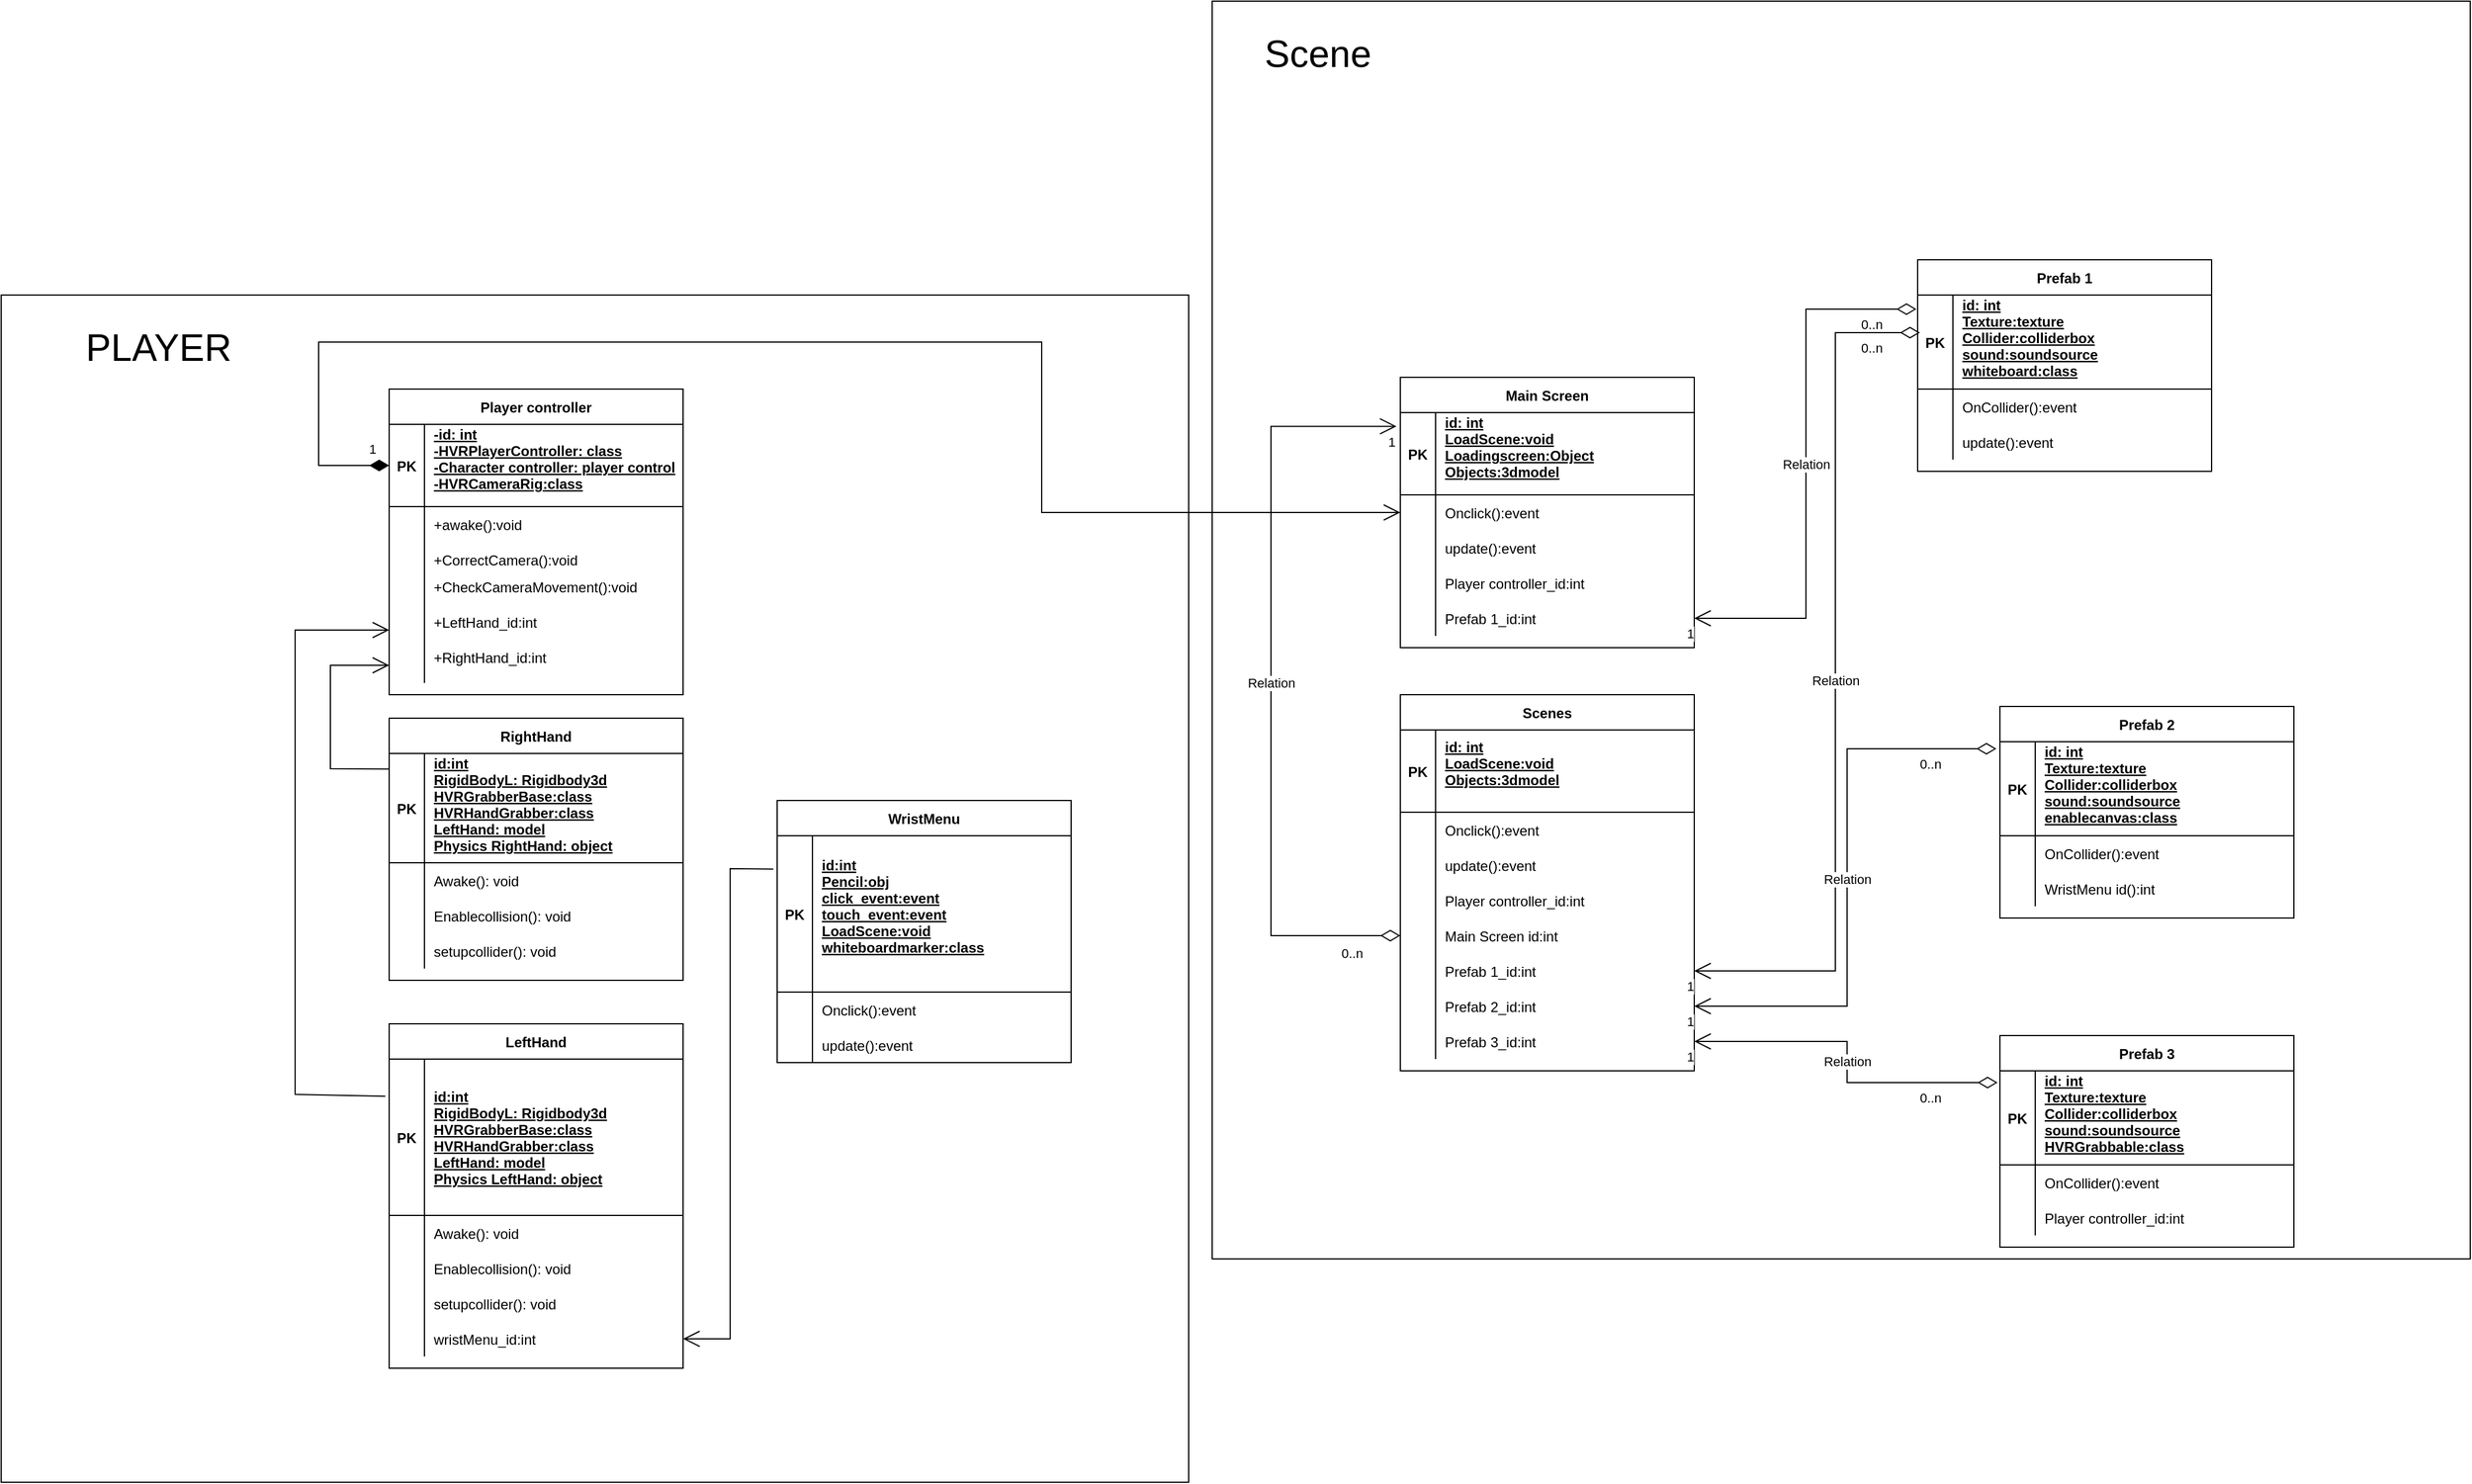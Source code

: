 <mxfile version="21.3.7" type="google">
  <diagram id="R2lEEEUBdFMjLlhIrx00" name="Page-1">
    <mxGraphModel grid="1" page="1" gridSize="10" guides="1" tooltips="1" connect="1" arrows="1" fold="1" pageScale="1" pageWidth="850" pageHeight="1100" math="0" shadow="0" extFonts="Permanent Marker^https://fonts.googleapis.com/css?family=Permanent+Marker">
      <root>
        <mxCell id="0" />
        <mxCell id="1" parent="0" />
        <mxCell id="n4cx7VP9dTrJRuBZ_Bju-263" value="" style="whiteSpace=wrap;html=1;aspect=fixed;" vertex="1" parent="1">
          <mxGeometry x="760" y="-310" width="1070" height="1070" as="geometry" />
        </mxCell>
        <mxCell id="n4cx7VP9dTrJRuBZ_Bju-131" value="" style="whiteSpace=wrap;html=1;aspect=fixed;" vertex="1" parent="1">
          <mxGeometry x="-270" y="-60" width="1010" height="1010" as="geometry" />
        </mxCell>
        <mxCell id="n4cx7VP9dTrJRuBZ_Bju-56" value="Player controller" style="shape=table;startSize=30;container=1;collapsible=1;childLayout=tableLayout;fixedRows=1;rowLines=0;fontStyle=1;align=center;resizeLast=1;" vertex="1" parent="1">
          <mxGeometry x="60" y="20" width="250" height="260" as="geometry" />
        </mxCell>
        <mxCell id="n4cx7VP9dTrJRuBZ_Bju-57" value="" style="shape=partialRectangle;collapsible=0;dropTarget=0;pointerEvents=0;fillColor=none;points=[[0,0.5],[1,0.5]];portConstraint=eastwest;top=0;left=0;right=0;bottom=1;" vertex="1" parent="n4cx7VP9dTrJRuBZ_Bju-56">
          <mxGeometry y="30" width="250" height="70" as="geometry" />
        </mxCell>
        <mxCell id="n4cx7VP9dTrJRuBZ_Bju-58" value="PK" style="shape=partialRectangle;overflow=hidden;connectable=0;fillColor=none;top=0;left=0;bottom=0;right=0;fontStyle=1;" vertex="1" parent="n4cx7VP9dTrJRuBZ_Bju-57">
          <mxGeometry width="30" height="70" as="geometry">
            <mxRectangle width="30" height="70" as="alternateBounds" />
          </mxGeometry>
        </mxCell>
        <mxCell id="n4cx7VP9dTrJRuBZ_Bju-59" value="-id: int&#xa;-HVRPlayerController: class&#xa;-Character controller: player control&#xa;-HVRCameraRig:class&#xa;" style="shape=partialRectangle;overflow=hidden;connectable=0;fillColor=none;top=0;left=0;bottom=0;right=0;align=left;spacingLeft=6;fontStyle=5;" vertex="1" parent="n4cx7VP9dTrJRuBZ_Bju-57">
          <mxGeometry x="30" width="220" height="70" as="geometry">
            <mxRectangle width="220" height="70" as="alternateBounds" />
          </mxGeometry>
        </mxCell>
        <mxCell id="n4cx7VP9dTrJRuBZ_Bju-60" value="" style="shape=partialRectangle;collapsible=0;dropTarget=0;pointerEvents=0;fillColor=none;points=[[0,0.5],[1,0.5]];portConstraint=eastwest;top=0;left=0;right=0;bottom=0;" vertex="1" parent="n4cx7VP9dTrJRuBZ_Bju-56">
          <mxGeometry y="100" width="250" height="30" as="geometry" />
        </mxCell>
        <mxCell id="n4cx7VP9dTrJRuBZ_Bju-61" value="" style="shape=partialRectangle;overflow=hidden;connectable=0;fillColor=none;top=0;left=0;bottom=0;right=0;" vertex="1" parent="n4cx7VP9dTrJRuBZ_Bju-60">
          <mxGeometry width="30" height="30" as="geometry">
            <mxRectangle width="30" height="30" as="alternateBounds" />
          </mxGeometry>
        </mxCell>
        <mxCell id="n4cx7VP9dTrJRuBZ_Bju-62" value="+awake():void" style="shape=partialRectangle;overflow=hidden;connectable=0;fillColor=none;top=0;left=0;bottom=0;right=0;align=left;spacingLeft=6;" vertex="1" parent="n4cx7VP9dTrJRuBZ_Bju-60">
          <mxGeometry x="30" width="220" height="30" as="geometry">
            <mxRectangle width="220" height="30" as="alternateBounds" />
          </mxGeometry>
        </mxCell>
        <mxCell id="n4cx7VP9dTrJRuBZ_Bju-83" value="" style="shape=partialRectangle;collapsible=0;dropTarget=0;pointerEvents=0;fillColor=none;points=[[0,0.5],[1,0.5]];portConstraint=eastwest;top=0;left=0;right=0;bottom=0;" vertex="1" parent="n4cx7VP9dTrJRuBZ_Bju-56">
          <mxGeometry y="130" width="250" height="30" as="geometry" />
        </mxCell>
        <mxCell id="n4cx7VP9dTrJRuBZ_Bju-84" value="" style="shape=partialRectangle;overflow=hidden;connectable=0;fillColor=none;top=0;left=0;bottom=0;right=0;" vertex="1" parent="n4cx7VP9dTrJRuBZ_Bju-83">
          <mxGeometry width="30" height="30" as="geometry">
            <mxRectangle width="30" height="30" as="alternateBounds" />
          </mxGeometry>
        </mxCell>
        <mxCell id="n4cx7VP9dTrJRuBZ_Bju-85" value="+CorrectCamera():void" style="shape=partialRectangle;overflow=hidden;connectable=0;fillColor=none;top=0;left=0;bottom=0;right=0;align=left;spacingLeft=6;" vertex="1" parent="n4cx7VP9dTrJRuBZ_Bju-83">
          <mxGeometry x="30" width="220" height="30" as="geometry">
            <mxRectangle width="220" height="30" as="alternateBounds" />
          </mxGeometry>
        </mxCell>
        <mxCell id="n4cx7VP9dTrJRuBZ_Bju-89" value="" style="shape=partialRectangle;collapsible=0;dropTarget=0;pointerEvents=0;fillColor=none;points=[[0,0.5],[1,0.5]];portConstraint=eastwest;top=0;left=0;right=0;bottom=0;" vertex="1" parent="n4cx7VP9dTrJRuBZ_Bju-56">
          <mxGeometry y="160" width="250" height="30" as="geometry" />
        </mxCell>
        <mxCell id="n4cx7VP9dTrJRuBZ_Bju-90" value="" style="shape=partialRectangle;overflow=hidden;connectable=0;fillColor=none;top=0;left=0;bottom=0;right=0;" vertex="1" parent="n4cx7VP9dTrJRuBZ_Bju-89">
          <mxGeometry width="30" height="30" as="geometry">
            <mxRectangle width="30" height="30" as="alternateBounds" />
          </mxGeometry>
        </mxCell>
        <mxCell id="n4cx7VP9dTrJRuBZ_Bju-91" value="+CheckCameraMovement():void&#xa;&#xa;" style="shape=partialRectangle;overflow=hidden;connectable=0;fillColor=none;top=0;left=0;bottom=0;right=0;align=left;spacingLeft=6;" vertex="1" parent="n4cx7VP9dTrJRuBZ_Bju-89">
          <mxGeometry x="30" width="220" height="30" as="geometry">
            <mxRectangle width="220" height="30" as="alternateBounds" />
          </mxGeometry>
        </mxCell>
        <mxCell id="n4cx7VP9dTrJRuBZ_Bju-122" value="" style="shape=partialRectangle;collapsible=0;dropTarget=0;pointerEvents=0;fillColor=none;points=[[0,0.5],[1,0.5]];portConstraint=eastwest;top=0;left=0;right=0;bottom=0;" vertex="1" parent="n4cx7VP9dTrJRuBZ_Bju-56">
          <mxGeometry y="190" width="250" height="30" as="geometry" />
        </mxCell>
        <mxCell id="n4cx7VP9dTrJRuBZ_Bju-123" value="" style="shape=partialRectangle;overflow=hidden;connectable=0;fillColor=none;top=0;left=0;bottom=0;right=0;" vertex="1" parent="n4cx7VP9dTrJRuBZ_Bju-122">
          <mxGeometry width="30" height="30" as="geometry">
            <mxRectangle width="30" height="30" as="alternateBounds" />
          </mxGeometry>
        </mxCell>
        <mxCell id="n4cx7VP9dTrJRuBZ_Bju-124" value="+LeftHand_id:int&#xa;&#xa;" style="shape=partialRectangle;overflow=hidden;connectable=0;fillColor=none;top=0;left=0;bottom=0;right=0;align=left;spacingLeft=6;" vertex="1" parent="n4cx7VP9dTrJRuBZ_Bju-122">
          <mxGeometry x="30" width="220" height="30" as="geometry">
            <mxRectangle width="220" height="30" as="alternateBounds" />
          </mxGeometry>
        </mxCell>
        <mxCell id="n4cx7VP9dTrJRuBZ_Bju-125" value="" style="shape=partialRectangle;collapsible=0;dropTarget=0;pointerEvents=0;fillColor=none;points=[[0,0.5],[1,0.5]];portConstraint=eastwest;top=0;left=0;right=0;bottom=0;" vertex="1" parent="n4cx7VP9dTrJRuBZ_Bju-56">
          <mxGeometry y="220" width="250" height="30" as="geometry" />
        </mxCell>
        <mxCell id="n4cx7VP9dTrJRuBZ_Bju-126" value="" style="shape=partialRectangle;overflow=hidden;connectable=0;fillColor=none;top=0;left=0;bottom=0;right=0;" vertex="1" parent="n4cx7VP9dTrJRuBZ_Bju-125">
          <mxGeometry width="30" height="30" as="geometry">
            <mxRectangle width="30" height="30" as="alternateBounds" />
          </mxGeometry>
        </mxCell>
        <mxCell id="n4cx7VP9dTrJRuBZ_Bju-127" value="+RightHand_id:int&#xa;" style="shape=partialRectangle;overflow=hidden;connectable=0;fillColor=none;top=0;left=0;bottom=0;right=0;align=left;spacingLeft=6;" vertex="1" parent="n4cx7VP9dTrJRuBZ_Bju-125">
          <mxGeometry x="30" width="220" height="30" as="geometry">
            <mxRectangle width="220" height="30" as="alternateBounds" />
          </mxGeometry>
        </mxCell>
        <mxCell id="n4cx7VP9dTrJRuBZ_Bju-69" value="LeftHand" style="shape=table;startSize=30;container=1;collapsible=1;childLayout=tableLayout;fixedRows=1;rowLines=0;fontStyle=1;align=center;resizeLast=1;" vertex="1" parent="1">
          <mxGeometry x="60" y="560" width="250" height="293" as="geometry" />
        </mxCell>
        <mxCell id="n4cx7VP9dTrJRuBZ_Bju-70" value="" style="shape=partialRectangle;collapsible=0;dropTarget=0;pointerEvents=0;fillColor=none;points=[[0,0.5],[1,0.5]];portConstraint=eastwest;top=0;left=0;right=0;bottom=1;" vertex="1" parent="n4cx7VP9dTrJRuBZ_Bju-69">
          <mxGeometry y="30" width="250" height="133" as="geometry" />
        </mxCell>
        <mxCell id="n4cx7VP9dTrJRuBZ_Bju-71" value="PK" style="shape=partialRectangle;overflow=hidden;connectable=0;fillColor=none;top=0;left=0;bottom=0;right=0;fontStyle=1;" vertex="1" parent="n4cx7VP9dTrJRuBZ_Bju-70">
          <mxGeometry width="30" height="133" as="geometry">
            <mxRectangle width="30" height="133" as="alternateBounds" />
          </mxGeometry>
        </mxCell>
        <mxCell id="n4cx7VP9dTrJRuBZ_Bju-72" value="&#xa;id:int&#xa;RigidBodyL: Rigidbody3d&#xa;HVRGrabberBase:class&#xa;HVRHandGrabber:class&#xa;LeftHand: model&#xa;Physics LeftHand: object&#xa;" style="shape=partialRectangle;overflow=hidden;connectable=0;fillColor=none;top=0;left=0;bottom=0;right=0;align=left;spacingLeft=6;fontStyle=5;" vertex="1" parent="n4cx7VP9dTrJRuBZ_Bju-70">
          <mxGeometry x="30" width="220" height="133" as="geometry">
            <mxRectangle width="220" height="133" as="alternateBounds" />
          </mxGeometry>
        </mxCell>
        <mxCell id="n4cx7VP9dTrJRuBZ_Bju-73" value="" style="shape=partialRectangle;collapsible=0;dropTarget=0;pointerEvents=0;fillColor=none;points=[[0,0.5],[1,0.5]];portConstraint=eastwest;top=0;left=0;right=0;bottom=0;" vertex="1" parent="n4cx7VP9dTrJRuBZ_Bju-69">
          <mxGeometry y="163" width="250" height="30" as="geometry" />
        </mxCell>
        <mxCell id="n4cx7VP9dTrJRuBZ_Bju-74" value="" style="shape=partialRectangle;overflow=hidden;connectable=0;fillColor=none;top=0;left=0;bottom=0;right=0;" vertex="1" parent="n4cx7VP9dTrJRuBZ_Bju-73">
          <mxGeometry width="30" height="30" as="geometry">
            <mxRectangle width="30" height="30" as="alternateBounds" />
          </mxGeometry>
        </mxCell>
        <mxCell id="n4cx7VP9dTrJRuBZ_Bju-75" value="Awake(): void" style="shape=partialRectangle;overflow=hidden;connectable=0;fillColor=none;top=0;left=0;bottom=0;right=0;align=left;spacingLeft=6;" vertex="1" parent="n4cx7VP9dTrJRuBZ_Bju-73">
          <mxGeometry x="30" width="220" height="30" as="geometry">
            <mxRectangle width="220" height="30" as="alternateBounds" />
          </mxGeometry>
        </mxCell>
        <mxCell id="n4cx7VP9dTrJRuBZ_Bju-92" value="" style="shape=partialRectangle;collapsible=0;dropTarget=0;pointerEvents=0;fillColor=none;points=[[0,0.5],[1,0.5]];portConstraint=eastwest;top=0;left=0;right=0;bottom=0;" vertex="1" parent="n4cx7VP9dTrJRuBZ_Bju-69">
          <mxGeometry y="193" width="250" height="30" as="geometry" />
        </mxCell>
        <mxCell id="n4cx7VP9dTrJRuBZ_Bju-93" value="" style="shape=partialRectangle;overflow=hidden;connectable=0;fillColor=none;top=0;left=0;bottom=0;right=0;" vertex="1" parent="n4cx7VP9dTrJRuBZ_Bju-92">
          <mxGeometry width="30" height="30" as="geometry">
            <mxRectangle width="30" height="30" as="alternateBounds" />
          </mxGeometry>
        </mxCell>
        <mxCell id="n4cx7VP9dTrJRuBZ_Bju-94" value="Enablecollision(): void" style="shape=partialRectangle;overflow=hidden;connectable=0;fillColor=none;top=0;left=0;bottom=0;right=0;align=left;spacingLeft=6;" vertex="1" parent="n4cx7VP9dTrJRuBZ_Bju-92">
          <mxGeometry x="30" width="220" height="30" as="geometry">
            <mxRectangle width="220" height="30" as="alternateBounds" />
          </mxGeometry>
        </mxCell>
        <mxCell id="n4cx7VP9dTrJRuBZ_Bju-95" value="" style="shape=partialRectangle;collapsible=0;dropTarget=0;pointerEvents=0;fillColor=none;points=[[0,0.5],[1,0.5]];portConstraint=eastwest;top=0;left=0;right=0;bottom=0;" vertex="1" parent="n4cx7VP9dTrJRuBZ_Bju-69">
          <mxGeometry y="223" width="250" height="30" as="geometry" />
        </mxCell>
        <mxCell id="n4cx7VP9dTrJRuBZ_Bju-96" value="" style="shape=partialRectangle;overflow=hidden;connectable=0;fillColor=none;top=0;left=0;bottom=0;right=0;" vertex="1" parent="n4cx7VP9dTrJRuBZ_Bju-95">
          <mxGeometry width="30" height="30" as="geometry">
            <mxRectangle width="30" height="30" as="alternateBounds" />
          </mxGeometry>
        </mxCell>
        <mxCell id="n4cx7VP9dTrJRuBZ_Bju-97" value="setupcollider(): void" style="shape=partialRectangle;overflow=hidden;connectable=0;fillColor=none;top=0;left=0;bottom=0;right=0;align=left;spacingLeft=6;" vertex="1" parent="n4cx7VP9dTrJRuBZ_Bju-95">
          <mxGeometry x="30" width="220" height="30" as="geometry">
            <mxRectangle width="220" height="30" as="alternateBounds" />
          </mxGeometry>
        </mxCell>
        <mxCell id="n4cx7VP9dTrJRuBZ_Bju-117" value="" style="shape=partialRectangle;collapsible=0;dropTarget=0;pointerEvents=0;fillColor=none;points=[[0,0.5],[1,0.5]];portConstraint=eastwest;top=0;left=0;right=0;bottom=0;" vertex="1" parent="n4cx7VP9dTrJRuBZ_Bju-69">
          <mxGeometry y="253" width="250" height="30" as="geometry" />
        </mxCell>
        <mxCell id="n4cx7VP9dTrJRuBZ_Bju-118" value="" style="shape=partialRectangle;overflow=hidden;connectable=0;fillColor=none;top=0;left=0;bottom=0;right=0;" vertex="1" parent="n4cx7VP9dTrJRuBZ_Bju-117">
          <mxGeometry width="30" height="30" as="geometry">
            <mxRectangle width="30" height="30" as="alternateBounds" />
          </mxGeometry>
        </mxCell>
        <mxCell id="n4cx7VP9dTrJRuBZ_Bju-119" value="wristMenu_id:int" style="shape=partialRectangle;overflow=hidden;connectable=0;fillColor=none;top=0;left=0;bottom=0;right=0;align=left;spacingLeft=6;" vertex="1" parent="n4cx7VP9dTrJRuBZ_Bju-117">
          <mxGeometry x="30" width="220" height="30" as="geometry">
            <mxRectangle width="220" height="30" as="alternateBounds" />
          </mxGeometry>
        </mxCell>
        <mxCell id="n4cx7VP9dTrJRuBZ_Bju-76" value="RightHand" style="shape=table;startSize=30;container=1;collapsible=1;childLayout=tableLayout;fixedRows=1;rowLines=0;fontStyle=1;align=center;resizeLast=1;" vertex="1" parent="1">
          <mxGeometry x="60" y="300" width="250" height="223" as="geometry" />
        </mxCell>
        <mxCell id="n4cx7VP9dTrJRuBZ_Bju-77" value="" style="shape=partialRectangle;collapsible=0;dropTarget=0;pointerEvents=0;fillColor=none;points=[[0,0.5],[1,0.5]];portConstraint=eastwest;top=0;left=0;right=0;bottom=1;" vertex="1" parent="n4cx7VP9dTrJRuBZ_Bju-76">
          <mxGeometry y="30" width="250" height="93" as="geometry" />
        </mxCell>
        <mxCell id="n4cx7VP9dTrJRuBZ_Bju-78" value="PK" style="shape=partialRectangle;overflow=hidden;connectable=0;fillColor=none;top=0;left=0;bottom=0;right=0;fontStyle=1;" vertex="1" parent="n4cx7VP9dTrJRuBZ_Bju-77">
          <mxGeometry width="30" height="93" as="geometry">
            <mxRectangle width="30" height="93" as="alternateBounds" />
          </mxGeometry>
        </mxCell>
        <mxCell id="n4cx7VP9dTrJRuBZ_Bju-79" value="id:int&#xa;RigidBodyL: Rigidbody3d&#xa;HVRGrabberBase:class&#xa;HVRHandGrabber:class&#xa;LeftHand: model&#xa;Physics RightHand: object&#xa;" style="shape=partialRectangle;overflow=hidden;connectable=0;fillColor=none;top=0;left=0;bottom=0;right=0;align=left;spacingLeft=6;fontStyle=5;" vertex="1" parent="n4cx7VP9dTrJRuBZ_Bju-77">
          <mxGeometry x="30" width="220" height="93" as="geometry">
            <mxRectangle width="220" height="93" as="alternateBounds" />
          </mxGeometry>
        </mxCell>
        <mxCell id="n4cx7VP9dTrJRuBZ_Bju-80" value="" style="shape=partialRectangle;collapsible=0;dropTarget=0;pointerEvents=0;fillColor=none;points=[[0,0.5],[1,0.5]];portConstraint=eastwest;top=0;left=0;right=0;bottom=0;" vertex="1" parent="n4cx7VP9dTrJRuBZ_Bju-76">
          <mxGeometry y="123" width="250" height="30" as="geometry" />
        </mxCell>
        <mxCell id="n4cx7VP9dTrJRuBZ_Bju-81" value="" style="shape=partialRectangle;overflow=hidden;connectable=0;fillColor=none;top=0;left=0;bottom=0;right=0;" vertex="1" parent="n4cx7VP9dTrJRuBZ_Bju-80">
          <mxGeometry width="30" height="30" as="geometry">
            <mxRectangle width="30" height="30" as="alternateBounds" />
          </mxGeometry>
        </mxCell>
        <mxCell id="n4cx7VP9dTrJRuBZ_Bju-82" value="Awake(): void" style="shape=partialRectangle;overflow=hidden;connectable=0;fillColor=none;top=0;left=0;bottom=0;right=0;align=left;spacingLeft=6;" vertex="1" parent="n4cx7VP9dTrJRuBZ_Bju-80">
          <mxGeometry x="30" width="220" height="30" as="geometry">
            <mxRectangle width="220" height="30" as="alternateBounds" />
          </mxGeometry>
        </mxCell>
        <mxCell id="n4cx7VP9dTrJRuBZ_Bju-98" value="" style="shape=partialRectangle;collapsible=0;dropTarget=0;pointerEvents=0;fillColor=none;points=[[0,0.5],[1,0.5]];portConstraint=eastwest;top=0;left=0;right=0;bottom=0;" vertex="1" parent="n4cx7VP9dTrJRuBZ_Bju-76">
          <mxGeometry y="153" width="250" height="30" as="geometry" />
        </mxCell>
        <mxCell id="n4cx7VP9dTrJRuBZ_Bju-99" value="" style="shape=partialRectangle;overflow=hidden;connectable=0;fillColor=none;top=0;left=0;bottom=0;right=0;" vertex="1" parent="n4cx7VP9dTrJRuBZ_Bju-98">
          <mxGeometry width="30" height="30" as="geometry">
            <mxRectangle width="30" height="30" as="alternateBounds" />
          </mxGeometry>
        </mxCell>
        <mxCell id="n4cx7VP9dTrJRuBZ_Bju-100" value="Enablecollision(): void" style="shape=partialRectangle;overflow=hidden;connectable=0;fillColor=none;top=0;left=0;bottom=0;right=0;align=left;spacingLeft=6;" vertex="1" parent="n4cx7VP9dTrJRuBZ_Bju-98">
          <mxGeometry x="30" width="220" height="30" as="geometry">
            <mxRectangle width="220" height="30" as="alternateBounds" />
          </mxGeometry>
        </mxCell>
        <mxCell id="n4cx7VP9dTrJRuBZ_Bju-101" value="" style="shape=partialRectangle;collapsible=0;dropTarget=0;pointerEvents=0;fillColor=none;points=[[0,0.5],[1,0.5]];portConstraint=eastwest;top=0;left=0;right=0;bottom=0;" vertex="1" parent="n4cx7VP9dTrJRuBZ_Bju-76">
          <mxGeometry y="183" width="250" height="30" as="geometry" />
        </mxCell>
        <mxCell id="n4cx7VP9dTrJRuBZ_Bju-102" value="" style="shape=partialRectangle;overflow=hidden;connectable=0;fillColor=none;top=0;left=0;bottom=0;right=0;" vertex="1" parent="n4cx7VP9dTrJRuBZ_Bju-101">
          <mxGeometry width="30" height="30" as="geometry">
            <mxRectangle width="30" height="30" as="alternateBounds" />
          </mxGeometry>
        </mxCell>
        <mxCell id="n4cx7VP9dTrJRuBZ_Bju-103" value="setupcollider(): void" style="shape=partialRectangle;overflow=hidden;connectable=0;fillColor=none;top=0;left=0;bottom=0;right=0;align=left;spacingLeft=6;" vertex="1" parent="n4cx7VP9dTrJRuBZ_Bju-101">
          <mxGeometry x="30" width="220" height="30" as="geometry">
            <mxRectangle width="220" height="30" as="alternateBounds" />
          </mxGeometry>
        </mxCell>
        <mxCell id="n4cx7VP9dTrJRuBZ_Bju-104" value="WristMenu" style="shape=table;startSize=30;container=1;collapsible=1;childLayout=tableLayout;fixedRows=1;rowLines=0;fontStyle=1;align=center;resizeLast=1;" vertex="1" parent="1">
          <mxGeometry x="390" y="370" width="250" height="223" as="geometry" />
        </mxCell>
        <mxCell id="n4cx7VP9dTrJRuBZ_Bju-105" value="" style="shape=partialRectangle;collapsible=0;dropTarget=0;pointerEvents=0;fillColor=none;points=[[0,0.5],[1,0.5]];portConstraint=eastwest;top=0;left=0;right=0;bottom=1;" vertex="1" parent="n4cx7VP9dTrJRuBZ_Bju-104">
          <mxGeometry y="30" width="250" height="133" as="geometry" />
        </mxCell>
        <mxCell id="n4cx7VP9dTrJRuBZ_Bju-106" value="PK" style="shape=partialRectangle;overflow=hidden;connectable=0;fillColor=none;top=0;left=0;bottom=0;right=0;fontStyle=1;" vertex="1" parent="n4cx7VP9dTrJRuBZ_Bju-105">
          <mxGeometry width="30" height="133" as="geometry">
            <mxRectangle width="30" height="133" as="alternateBounds" />
          </mxGeometry>
        </mxCell>
        <mxCell id="n4cx7VP9dTrJRuBZ_Bju-107" value="&#xa;id:int&#xa;Pencil:obj&#xa;click_event:event&#xa;touch_event:event&#xa;LoadScene:void&#xa;whiteboardmarker:class&#xa;&#xa;" style="shape=partialRectangle;overflow=hidden;connectable=0;fillColor=none;top=0;left=0;bottom=0;right=0;align=left;spacingLeft=6;fontStyle=5;" vertex="1" parent="n4cx7VP9dTrJRuBZ_Bju-105">
          <mxGeometry x="30" width="220" height="133" as="geometry">
            <mxRectangle width="220" height="133" as="alternateBounds" />
          </mxGeometry>
        </mxCell>
        <mxCell id="n4cx7VP9dTrJRuBZ_Bju-108" value="" style="shape=partialRectangle;collapsible=0;dropTarget=0;pointerEvents=0;fillColor=none;points=[[0,0.5],[1,0.5]];portConstraint=eastwest;top=0;left=0;right=0;bottom=0;" vertex="1" parent="n4cx7VP9dTrJRuBZ_Bju-104">
          <mxGeometry y="163" width="250" height="30" as="geometry" />
        </mxCell>
        <mxCell id="n4cx7VP9dTrJRuBZ_Bju-109" value="" style="shape=partialRectangle;overflow=hidden;connectable=0;fillColor=none;top=0;left=0;bottom=0;right=0;" vertex="1" parent="n4cx7VP9dTrJRuBZ_Bju-108">
          <mxGeometry width="30" height="30" as="geometry">
            <mxRectangle width="30" height="30" as="alternateBounds" />
          </mxGeometry>
        </mxCell>
        <mxCell id="n4cx7VP9dTrJRuBZ_Bju-110" value="Onclick():event" style="shape=partialRectangle;overflow=hidden;connectable=0;fillColor=none;top=0;left=0;bottom=0;right=0;align=left;spacingLeft=6;" vertex="1" parent="n4cx7VP9dTrJRuBZ_Bju-108">
          <mxGeometry x="30" width="220" height="30" as="geometry">
            <mxRectangle width="220" height="30" as="alternateBounds" />
          </mxGeometry>
        </mxCell>
        <mxCell id="n4cx7VP9dTrJRuBZ_Bju-111" value="" style="shape=partialRectangle;collapsible=0;dropTarget=0;pointerEvents=0;fillColor=none;points=[[0,0.5],[1,0.5]];portConstraint=eastwest;top=0;left=0;right=0;bottom=0;" vertex="1" parent="n4cx7VP9dTrJRuBZ_Bju-104">
          <mxGeometry y="193" width="250" height="30" as="geometry" />
        </mxCell>
        <mxCell id="n4cx7VP9dTrJRuBZ_Bju-112" value="" style="shape=partialRectangle;overflow=hidden;connectable=0;fillColor=none;top=0;left=0;bottom=0;right=0;" vertex="1" parent="n4cx7VP9dTrJRuBZ_Bju-111">
          <mxGeometry width="30" height="30" as="geometry">
            <mxRectangle width="30" height="30" as="alternateBounds" />
          </mxGeometry>
        </mxCell>
        <mxCell id="n4cx7VP9dTrJRuBZ_Bju-113" value="update():event" style="shape=partialRectangle;overflow=hidden;connectable=0;fillColor=none;top=0;left=0;bottom=0;right=0;align=left;spacingLeft=6;" vertex="1" parent="n4cx7VP9dTrJRuBZ_Bju-111">
          <mxGeometry x="30" width="220" height="30" as="geometry">
            <mxRectangle width="220" height="30" as="alternateBounds" />
          </mxGeometry>
        </mxCell>
        <mxCell id="n4cx7VP9dTrJRuBZ_Bju-132" value="&lt;font style=&quot;font-size: 32px;&quot;&gt;PLAYER&lt;/font&gt;" style="text;html=1;strokeColor=none;fillColor=none;align=center;verticalAlign=middle;whiteSpace=wrap;rounded=0;" vertex="1" parent="1">
          <mxGeometry x="-166" y="-30" width="60" height="30" as="geometry" />
        </mxCell>
        <mxCell id="n4cx7VP9dTrJRuBZ_Bju-133" value="Main Screen" style="shape=table;startSize=30;container=1;collapsible=1;childLayout=tableLayout;fixedRows=1;rowLines=0;fontStyle=1;align=center;resizeLast=1;" vertex="1" parent="1">
          <mxGeometry x="920" y="10" width="250" height="230" as="geometry" />
        </mxCell>
        <mxCell id="n4cx7VP9dTrJRuBZ_Bju-134" value="" style="shape=partialRectangle;collapsible=0;dropTarget=0;pointerEvents=0;fillColor=none;points=[[0,0.5],[1,0.5]];portConstraint=eastwest;top=0;left=0;right=0;bottom=1;" vertex="1" parent="n4cx7VP9dTrJRuBZ_Bju-133">
          <mxGeometry y="30" width="250" height="70" as="geometry" />
        </mxCell>
        <mxCell id="n4cx7VP9dTrJRuBZ_Bju-135" value="PK" style="shape=partialRectangle;overflow=hidden;connectable=0;fillColor=none;top=0;left=0;bottom=0;right=0;fontStyle=1;" vertex="1" parent="n4cx7VP9dTrJRuBZ_Bju-134">
          <mxGeometry width="30" height="70" as="geometry">
            <mxRectangle width="30" height="70" as="alternateBounds" />
          </mxGeometry>
        </mxCell>
        <mxCell id="n4cx7VP9dTrJRuBZ_Bju-136" value="id: int&#xa;LoadScene:void&#xa;Loadingscreen:Object&#xa;Objects:3dmodel&#xa;" style="shape=partialRectangle;overflow=hidden;connectable=0;fillColor=none;top=0;left=0;bottom=0;right=0;align=left;spacingLeft=6;fontStyle=5;" vertex="1" parent="n4cx7VP9dTrJRuBZ_Bju-134">
          <mxGeometry x="30" width="220" height="70" as="geometry">
            <mxRectangle width="220" height="70" as="alternateBounds" />
          </mxGeometry>
        </mxCell>
        <mxCell id="n4cx7VP9dTrJRuBZ_Bju-137" value="" style="shape=partialRectangle;collapsible=0;dropTarget=0;pointerEvents=0;fillColor=none;points=[[0,0.5],[1,0.5]];portConstraint=eastwest;top=0;left=0;right=0;bottom=0;" vertex="1" parent="n4cx7VP9dTrJRuBZ_Bju-133">
          <mxGeometry y="100" width="250" height="30" as="geometry" />
        </mxCell>
        <mxCell id="n4cx7VP9dTrJRuBZ_Bju-138" value="" style="shape=partialRectangle;overflow=hidden;connectable=0;fillColor=none;top=0;left=0;bottom=0;right=0;" vertex="1" parent="n4cx7VP9dTrJRuBZ_Bju-137">
          <mxGeometry width="30" height="30" as="geometry">
            <mxRectangle width="30" height="30" as="alternateBounds" />
          </mxGeometry>
        </mxCell>
        <mxCell id="n4cx7VP9dTrJRuBZ_Bju-139" value="Onclick():event" style="shape=partialRectangle;overflow=hidden;connectable=0;fillColor=none;top=0;left=0;bottom=0;right=0;align=left;spacingLeft=6;" vertex="1" parent="n4cx7VP9dTrJRuBZ_Bju-137">
          <mxGeometry x="30" width="220" height="30" as="geometry">
            <mxRectangle width="220" height="30" as="alternateBounds" />
          </mxGeometry>
        </mxCell>
        <mxCell id="n4cx7VP9dTrJRuBZ_Bju-140" value="" style="shape=partialRectangle;collapsible=0;dropTarget=0;pointerEvents=0;fillColor=none;points=[[0,0.5],[1,0.5]];portConstraint=eastwest;top=0;left=0;right=0;bottom=0;" vertex="1" parent="n4cx7VP9dTrJRuBZ_Bju-133">
          <mxGeometry y="130" width="250" height="30" as="geometry" />
        </mxCell>
        <mxCell id="n4cx7VP9dTrJRuBZ_Bju-141" value="" style="shape=partialRectangle;overflow=hidden;connectable=0;fillColor=none;top=0;left=0;bottom=0;right=0;" vertex="1" parent="n4cx7VP9dTrJRuBZ_Bju-140">
          <mxGeometry width="30" height="30" as="geometry">
            <mxRectangle width="30" height="30" as="alternateBounds" />
          </mxGeometry>
        </mxCell>
        <mxCell id="n4cx7VP9dTrJRuBZ_Bju-142" value="update():event" style="shape=partialRectangle;overflow=hidden;connectable=0;fillColor=none;top=0;left=0;bottom=0;right=0;align=left;spacingLeft=6;" vertex="1" parent="n4cx7VP9dTrJRuBZ_Bju-140">
          <mxGeometry x="30" width="220" height="30" as="geometry">
            <mxRectangle width="220" height="30" as="alternateBounds" />
          </mxGeometry>
        </mxCell>
        <mxCell id="n4cx7VP9dTrJRuBZ_Bju-161" value="" style="shape=partialRectangle;collapsible=0;dropTarget=0;pointerEvents=0;fillColor=none;points=[[0,0.5],[1,0.5]];portConstraint=eastwest;top=0;left=0;right=0;bottom=0;" vertex="1" parent="n4cx7VP9dTrJRuBZ_Bju-133">
          <mxGeometry y="160" width="250" height="30" as="geometry" />
        </mxCell>
        <mxCell id="n4cx7VP9dTrJRuBZ_Bju-162" value="" style="shape=partialRectangle;overflow=hidden;connectable=0;fillColor=none;top=0;left=0;bottom=0;right=0;" vertex="1" parent="n4cx7VP9dTrJRuBZ_Bju-161">
          <mxGeometry width="30" height="30" as="geometry">
            <mxRectangle width="30" height="30" as="alternateBounds" />
          </mxGeometry>
        </mxCell>
        <mxCell id="n4cx7VP9dTrJRuBZ_Bju-163" value="Player controller_id:int" style="shape=partialRectangle;overflow=hidden;connectable=0;fillColor=none;top=0;left=0;bottom=0;right=0;align=left;spacingLeft=6;" vertex="1" parent="n4cx7VP9dTrJRuBZ_Bju-161">
          <mxGeometry x="30" width="220" height="30" as="geometry">
            <mxRectangle width="220" height="30" as="alternateBounds" />
          </mxGeometry>
        </mxCell>
        <mxCell id="n4cx7VP9dTrJRuBZ_Bju-165" value="" style="shape=partialRectangle;collapsible=0;dropTarget=0;pointerEvents=0;fillColor=none;points=[[0,0.5],[1,0.5]];portConstraint=eastwest;top=0;left=0;right=0;bottom=0;" vertex="1" parent="n4cx7VP9dTrJRuBZ_Bju-133">
          <mxGeometry y="190" width="250" height="30" as="geometry" />
        </mxCell>
        <mxCell id="n4cx7VP9dTrJRuBZ_Bju-166" value="" style="shape=partialRectangle;overflow=hidden;connectable=0;fillColor=none;top=0;left=0;bottom=0;right=0;" vertex="1" parent="n4cx7VP9dTrJRuBZ_Bju-165">
          <mxGeometry width="30" height="30" as="geometry">
            <mxRectangle width="30" height="30" as="alternateBounds" />
          </mxGeometry>
        </mxCell>
        <mxCell id="n4cx7VP9dTrJRuBZ_Bju-167" value="Prefab 1_id:int" style="shape=partialRectangle;overflow=hidden;connectable=0;fillColor=none;top=0;left=0;bottom=0;right=0;align=left;spacingLeft=6;" vertex="1" parent="n4cx7VP9dTrJRuBZ_Bju-165">
          <mxGeometry x="30" width="220" height="30" as="geometry">
            <mxRectangle width="220" height="30" as="alternateBounds" />
          </mxGeometry>
        </mxCell>
        <mxCell id="n4cx7VP9dTrJRuBZ_Bju-168" value="Prefab 1" style="shape=table;startSize=30;container=1;collapsible=1;childLayout=tableLayout;fixedRows=1;rowLines=0;fontStyle=1;align=center;resizeLast=1;" vertex="1" parent="1">
          <mxGeometry x="1360" y="-90" width="250" height="180" as="geometry" />
        </mxCell>
        <mxCell id="n4cx7VP9dTrJRuBZ_Bju-169" value="" style="shape=partialRectangle;collapsible=0;dropTarget=0;pointerEvents=0;fillColor=none;points=[[0,0.5],[1,0.5]];portConstraint=eastwest;top=0;left=0;right=0;bottom=1;" vertex="1" parent="n4cx7VP9dTrJRuBZ_Bju-168">
          <mxGeometry y="30" width="250" height="80" as="geometry" />
        </mxCell>
        <mxCell id="n4cx7VP9dTrJRuBZ_Bju-170" value="PK" style="shape=partialRectangle;overflow=hidden;connectable=0;fillColor=none;top=0;left=0;bottom=0;right=0;fontStyle=1;" vertex="1" parent="n4cx7VP9dTrJRuBZ_Bju-169">
          <mxGeometry width="30" height="80" as="geometry">
            <mxRectangle width="30" height="80" as="alternateBounds" />
          </mxGeometry>
        </mxCell>
        <mxCell id="n4cx7VP9dTrJRuBZ_Bju-171" value="id: int&#xa;Texture:texture&#xa;Collider:colliderbox&#xa;sound:soundsource&#xa;whiteboard:class&#xa;" style="shape=partialRectangle;overflow=hidden;connectable=0;fillColor=none;top=0;left=0;bottom=0;right=0;align=left;spacingLeft=6;fontStyle=5;" vertex="1" parent="n4cx7VP9dTrJRuBZ_Bju-169">
          <mxGeometry x="30" width="220" height="80" as="geometry">
            <mxRectangle width="220" height="80" as="alternateBounds" />
          </mxGeometry>
        </mxCell>
        <mxCell id="n4cx7VP9dTrJRuBZ_Bju-172" value="" style="shape=partialRectangle;collapsible=0;dropTarget=0;pointerEvents=0;fillColor=none;points=[[0,0.5],[1,0.5]];portConstraint=eastwest;top=0;left=0;right=0;bottom=0;" vertex="1" parent="n4cx7VP9dTrJRuBZ_Bju-168">
          <mxGeometry y="110" width="250" height="30" as="geometry" />
        </mxCell>
        <mxCell id="n4cx7VP9dTrJRuBZ_Bju-173" value="" style="shape=partialRectangle;overflow=hidden;connectable=0;fillColor=none;top=0;left=0;bottom=0;right=0;" vertex="1" parent="n4cx7VP9dTrJRuBZ_Bju-172">
          <mxGeometry width="30" height="30" as="geometry">
            <mxRectangle width="30" height="30" as="alternateBounds" />
          </mxGeometry>
        </mxCell>
        <mxCell id="n4cx7VP9dTrJRuBZ_Bju-174" value="OnCollider():event" style="shape=partialRectangle;overflow=hidden;connectable=0;fillColor=none;top=0;left=0;bottom=0;right=0;align=left;spacingLeft=6;" vertex="1" parent="n4cx7VP9dTrJRuBZ_Bju-172">
          <mxGeometry x="30" width="220" height="30" as="geometry">
            <mxRectangle width="220" height="30" as="alternateBounds" />
          </mxGeometry>
        </mxCell>
        <mxCell id="n4cx7VP9dTrJRuBZ_Bju-175" value="" style="shape=partialRectangle;collapsible=0;dropTarget=0;pointerEvents=0;fillColor=none;points=[[0,0.5],[1,0.5]];portConstraint=eastwest;top=0;left=0;right=0;bottom=0;" vertex="1" parent="n4cx7VP9dTrJRuBZ_Bju-168">
          <mxGeometry y="140" width="250" height="30" as="geometry" />
        </mxCell>
        <mxCell id="n4cx7VP9dTrJRuBZ_Bju-176" value="" style="shape=partialRectangle;overflow=hidden;connectable=0;fillColor=none;top=0;left=0;bottom=0;right=0;" vertex="1" parent="n4cx7VP9dTrJRuBZ_Bju-175">
          <mxGeometry width="30" height="30" as="geometry">
            <mxRectangle width="30" height="30" as="alternateBounds" />
          </mxGeometry>
        </mxCell>
        <mxCell id="n4cx7VP9dTrJRuBZ_Bju-177" value="update():event" style="shape=partialRectangle;overflow=hidden;connectable=0;fillColor=none;top=0;left=0;bottom=0;right=0;align=left;spacingLeft=6;" vertex="1" parent="n4cx7VP9dTrJRuBZ_Bju-175">
          <mxGeometry x="30" width="220" height="30" as="geometry">
            <mxRectangle width="220" height="30" as="alternateBounds" />
          </mxGeometry>
        </mxCell>
        <mxCell id="n4cx7VP9dTrJRuBZ_Bju-185" value="Prefab 2" style="shape=table;startSize=30;container=1;collapsible=1;childLayout=tableLayout;fixedRows=1;rowLines=0;fontStyle=1;align=center;resizeLast=1;" vertex="1" parent="1">
          <mxGeometry x="1430" y="290" width="250" height="180" as="geometry" />
        </mxCell>
        <mxCell id="n4cx7VP9dTrJRuBZ_Bju-186" value="" style="shape=partialRectangle;collapsible=0;dropTarget=0;pointerEvents=0;fillColor=none;points=[[0,0.5],[1,0.5]];portConstraint=eastwest;top=0;left=0;right=0;bottom=1;" vertex="1" parent="n4cx7VP9dTrJRuBZ_Bju-185">
          <mxGeometry y="30" width="250" height="80" as="geometry" />
        </mxCell>
        <mxCell id="n4cx7VP9dTrJRuBZ_Bju-187" value="PK" style="shape=partialRectangle;overflow=hidden;connectable=0;fillColor=none;top=0;left=0;bottom=0;right=0;fontStyle=1;" vertex="1" parent="n4cx7VP9dTrJRuBZ_Bju-186">
          <mxGeometry width="30" height="80" as="geometry">
            <mxRectangle width="30" height="80" as="alternateBounds" />
          </mxGeometry>
        </mxCell>
        <mxCell id="n4cx7VP9dTrJRuBZ_Bju-188" value="id: int&#xa;Texture:texture&#xa;Collider:colliderbox&#xa;sound:soundsource&#xa;enablecanvas:class&#xa;" style="shape=partialRectangle;overflow=hidden;connectable=0;fillColor=none;top=0;left=0;bottom=0;right=0;align=left;spacingLeft=6;fontStyle=5;" vertex="1" parent="n4cx7VP9dTrJRuBZ_Bju-186">
          <mxGeometry x="30" width="220" height="80" as="geometry">
            <mxRectangle width="220" height="80" as="alternateBounds" />
          </mxGeometry>
        </mxCell>
        <mxCell id="n4cx7VP9dTrJRuBZ_Bju-189" value="" style="shape=partialRectangle;collapsible=0;dropTarget=0;pointerEvents=0;fillColor=none;points=[[0,0.5],[1,0.5]];portConstraint=eastwest;top=0;left=0;right=0;bottom=0;" vertex="1" parent="n4cx7VP9dTrJRuBZ_Bju-185">
          <mxGeometry y="110" width="250" height="30" as="geometry" />
        </mxCell>
        <mxCell id="n4cx7VP9dTrJRuBZ_Bju-190" value="" style="shape=partialRectangle;overflow=hidden;connectable=0;fillColor=none;top=0;left=0;bottom=0;right=0;" vertex="1" parent="n4cx7VP9dTrJRuBZ_Bju-189">
          <mxGeometry width="30" height="30" as="geometry">
            <mxRectangle width="30" height="30" as="alternateBounds" />
          </mxGeometry>
        </mxCell>
        <mxCell id="n4cx7VP9dTrJRuBZ_Bju-191" value="OnCollider():event" style="shape=partialRectangle;overflow=hidden;connectable=0;fillColor=none;top=0;left=0;bottom=0;right=0;align=left;spacingLeft=6;" vertex="1" parent="n4cx7VP9dTrJRuBZ_Bju-189">
          <mxGeometry x="30" width="220" height="30" as="geometry">
            <mxRectangle width="220" height="30" as="alternateBounds" />
          </mxGeometry>
        </mxCell>
        <mxCell id="n4cx7VP9dTrJRuBZ_Bju-192" value="" style="shape=partialRectangle;collapsible=0;dropTarget=0;pointerEvents=0;fillColor=none;points=[[0,0.5],[1,0.5]];portConstraint=eastwest;top=0;left=0;right=0;bottom=0;" vertex="1" parent="n4cx7VP9dTrJRuBZ_Bju-185">
          <mxGeometry y="140" width="250" height="30" as="geometry" />
        </mxCell>
        <mxCell id="n4cx7VP9dTrJRuBZ_Bju-193" value="" style="shape=partialRectangle;overflow=hidden;connectable=0;fillColor=none;top=0;left=0;bottom=0;right=0;" vertex="1" parent="n4cx7VP9dTrJRuBZ_Bju-192">
          <mxGeometry width="30" height="30" as="geometry">
            <mxRectangle width="30" height="30" as="alternateBounds" />
          </mxGeometry>
        </mxCell>
        <mxCell id="n4cx7VP9dTrJRuBZ_Bju-194" value="WristMenu id():int" style="shape=partialRectangle;overflow=hidden;connectable=0;fillColor=none;top=0;left=0;bottom=0;right=0;align=left;spacingLeft=6;" vertex="1" parent="n4cx7VP9dTrJRuBZ_Bju-192">
          <mxGeometry x="30" width="220" height="30" as="geometry">
            <mxRectangle width="220" height="30" as="alternateBounds" />
          </mxGeometry>
        </mxCell>
        <mxCell id="n4cx7VP9dTrJRuBZ_Bju-195" value="Scenes" style="shape=table;startSize=30;container=1;collapsible=1;childLayout=tableLayout;fixedRows=1;rowLines=0;fontStyle=1;align=center;resizeLast=1;" vertex="1" parent="1">
          <mxGeometry x="920" y="280" width="250" height="320" as="geometry" />
        </mxCell>
        <mxCell id="n4cx7VP9dTrJRuBZ_Bju-196" value="" style="shape=partialRectangle;collapsible=0;dropTarget=0;pointerEvents=0;fillColor=none;points=[[0,0.5],[1,0.5]];portConstraint=eastwest;top=0;left=0;right=0;bottom=1;" vertex="1" parent="n4cx7VP9dTrJRuBZ_Bju-195">
          <mxGeometry y="30" width="250" height="70" as="geometry" />
        </mxCell>
        <mxCell id="n4cx7VP9dTrJRuBZ_Bju-197" value="PK" style="shape=partialRectangle;overflow=hidden;connectable=0;fillColor=none;top=0;left=0;bottom=0;right=0;fontStyle=1;" vertex="1" parent="n4cx7VP9dTrJRuBZ_Bju-196">
          <mxGeometry width="30" height="70" as="geometry">
            <mxRectangle width="30" height="70" as="alternateBounds" />
          </mxGeometry>
        </mxCell>
        <mxCell id="n4cx7VP9dTrJRuBZ_Bju-198" value="id: int&#xa;LoadScene:void&#xa;Objects:3dmodel&#xa;" style="shape=partialRectangle;overflow=hidden;connectable=0;fillColor=none;top=0;left=0;bottom=0;right=0;align=left;spacingLeft=6;fontStyle=5;" vertex="1" parent="n4cx7VP9dTrJRuBZ_Bju-196">
          <mxGeometry x="30" width="220" height="70" as="geometry">
            <mxRectangle width="220" height="70" as="alternateBounds" />
          </mxGeometry>
        </mxCell>
        <mxCell id="n4cx7VP9dTrJRuBZ_Bju-199" value="" style="shape=partialRectangle;collapsible=0;dropTarget=0;pointerEvents=0;fillColor=none;points=[[0,0.5],[1,0.5]];portConstraint=eastwest;top=0;left=0;right=0;bottom=0;" vertex="1" parent="n4cx7VP9dTrJRuBZ_Bju-195">
          <mxGeometry y="100" width="250" height="30" as="geometry" />
        </mxCell>
        <mxCell id="n4cx7VP9dTrJRuBZ_Bju-200" value="" style="shape=partialRectangle;overflow=hidden;connectable=0;fillColor=none;top=0;left=0;bottom=0;right=0;" vertex="1" parent="n4cx7VP9dTrJRuBZ_Bju-199">
          <mxGeometry width="30" height="30" as="geometry">
            <mxRectangle width="30" height="30" as="alternateBounds" />
          </mxGeometry>
        </mxCell>
        <mxCell id="n4cx7VP9dTrJRuBZ_Bju-201" value="Onclick():event" style="shape=partialRectangle;overflow=hidden;connectable=0;fillColor=none;top=0;left=0;bottom=0;right=0;align=left;spacingLeft=6;" vertex="1" parent="n4cx7VP9dTrJRuBZ_Bju-199">
          <mxGeometry x="30" width="220" height="30" as="geometry">
            <mxRectangle width="220" height="30" as="alternateBounds" />
          </mxGeometry>
        </mxCell>
        <mxCell id="n4cx7VP9dTrJRuBZ_Bju-202" value="" style="shape=partialRectangle;collapsible=0;dropTarget=0;pointerEvents=0;fillColor=none;points=[[0,0.5],[1,0.5]];portConstraint=eastwest;top=0;left=0;right=0;bottom=0;" vertex="1" parent="n4cx7VP9dTrJRuBZ_Bju-195">
          <mxGeometry y="130" width="250" height="30" as="geometry" />
        </mxCell>
        <mxCell id="n4cx7VP9dTrJRuBZ_Bju-203" value="" style="shape=partialRectangle;overflow=hidden;connectable=0;fillColor=none;top=0;left=0;bottom=0;right=0;" vertex="1" parent="n4cx7VP9dTrJRuBZ_Bju-202">
          <mxGeometry width="30" height="30" as="geometry">
            <mxRectangle width="30" height="30" as="alternateBounds" />
          </mxGeometry>
        </mxCell>
        <mxCell id="n4cx7VP9dTrJRuBZ_Bju-204" value="update():event" style="shape=partialRectangle;overflow=hidden;connectable=0;fillColor=none;top=0;left=0;bottom=0;right=0;align=left;spacingLeft=6;" vertex="1" parent="n4cx7VP9dTrJRuBZ_Bju-202">
          <mxGeometry x="30" width="220" height="30" as="geometry">
            <mxRectangle width="220" height="30" as="alternateBounds" />
          </mxGeometry>
        </mxCell>
        <mxCell id="n4cx7VP9dTrJRuBZ_Bju-205" value="" style="shape=partialRectangle;collapsible=0;dropTarget=0;pointerEvents=0;fillColor=none;points=[[0,0.5],[1,0.5]];portConstraint=eastwest;top=0;left=0;right=0;bottom=0;" vertex="1" parent="n4cx7VP9dTrJRuBZ_Bju-195">
          <mxGeometry y="160" width="250" height="30" as="geometry" />
        </mxCell>
        <mxCell id="n4cx7VP9dTrJRuBZ_Bju-206" value="" style="shape=partialRectangle;overflow=hidden;connectable=0;fillColor=none;top=0;left=0;bottom=0;right=0;" vertex="1" parent="n4cx7VP9dTrJRuBZ_Bju-205">
          <mxGeometry width="30" height="30" as="geometry">
            <mxRectangle width="30" height="30" as="alternateBounds" />
          </mxGeometry>
        </mxCell>
        <mxCell id="n4cx7VP9dTrJRuBZ_Bju-207" value="Player controller_id:int" style="shape=partialRectangle;overflow=hidden;connectable=0;fillColor=none;top=0;left=0;bottom=0;right=0;align=left;spacingLeft=6;" vertex="1" parent="n4cx7VP9dTrJRuBZ_Bju-205">
          <mxGeometry x="30" width="220" height="30" as="geometry">
            <mxRectangle width="220" height="30" as="alternateBounds" />
          </mxGeometry>
        </mxCell>
        <mxCell id="n4cx7VP9dTrJRuBZ_Bju-208" value="" style="shape=partialRectangle;collapsible=0;dropTarget=0;pointerEvents=0;fillColor=none;points=[[0,0.5],[1,0.5]];portConstraint=eastwest;top=0;left=0;right=0;bottom=0;" vertex="1" parent="n4cx7VP9dTrJRuBZ_Bju-195">
          <mxGeometry y="190" width="250" height="30" as="geometry" />
        </mxCell>
        <mxCell id="n4cx7VP9dTrJRuBZ_Bju-209" value="" style="shape=partialRectangle;overflow=hidden;connectable=0;fillColor=none;top=0;left=0;bottom=0;right=0;" vertex="1" parent="n4cx7VP9dTrJRuBZ_Bju-208">
          <mxGeometry width="30" height="30" as="geometry">
            <mxRectangle width="30" height="30" as="alternateBounds" />
          </mxGeometry>
        </mxCell>
        <mxCell id="n4cx7VP9dTrJRuBZ_Bju-210" value="Main Screen id:int" style="shape=partialRectangle;overflow=hidden;connectable=0;fillColor=none;top=0;left=0;bottom=0;right=0;align=left;spacingLeft=6;" vertex="1" parent="n4cx7VP9dTrJRuBZ_Bju-208">
          <mxGeometry x="30" width="220" height="30" as="geometry">
            <mxRectangle width="220" height="30" as="alternateBounds" />
          </mxGeometry>
        </mxCell>
        <mxCell id="n4cx7VP9dTrJRuBZ_Bju-214" value="" style="shape=partialRectangle;collapsible=0;dropTarget=0;pointerEvents=0;fillColor=none;points=[[0,0.5],[1,0.5]];portConstraint=eastwest;top=0;left=0;right=0;bottom=0;" vertex="1" parent="n4cx7VP9dTrJRuBZ_Bju-195">
          <mxGeometry y="220" width="250" height="30" as="geometry" />
        </mxCell>
        <mxCell id="n4cx7VP9dTrJRuBZ_Bju-215" value="" style="shape=partialRectangle;overflow=hidden;connectable=0;fillColor=none;top=0;left=0;bottom=0;right=0;" vertex="1" parent="n4cx7VP9dTrJRuBZ_Bju-214">
          <mxGeometry width="30" height="30" as="geometry">
            <mxRectangle width="30" height="30" as="alternateBounds" />
          </mxGeometry>
        </mxCell>
        <mxCell id="n4cx7VP9dTrJRuBZ_Bju-216" value="Prefab 1_id:int" style="shape=partialRectangle;overflow=hidden;connectable=0;fillColor=none;top=0;left=0;bottom=0;right=0;align=left;spacingLeft=6;" vertex="1" parent="n4cx7VP9dTrJRuBZ_Bju-214">
          <mxGeometry x="30" width="220" height="30" as="geometry">
            <mxRectangle width="220" height="30" as="alternateBounds" />
          </mxGeometry>
        </mxCell>
        <mxCell id="n4cx7VP9dTrJRuBZ_Bju-227" value="" style="shape=partialRectangle;collapsible=0;dropTarget=0;pointerEvents=0;fillColor=none;points=[[0,0.5],[1,0.5]];portConstraint=eastwest;top=0;left=0;right=0;bottom=0;" vertex="1" parent="n4cx7VP9dTrJRuBZ_Bju-195">
          <mxGeometry y="250" width="250" height="30" as="geometry" />
        </mxCell>
        <mxCell id="n4cx7VP9dTrJRuBZ_Bju-228" value="" style="shape=partialRectangle;overflow=hidden;connectable=0;fillColor=none;top=0;left=0;bottom=0;right=0;" vertex="1" parent="n4cx7VP9dTrJRuBZ_Bju-227">
          <mxGeometry width="30" height="30" as="geometry">
            <mxRectangle width="30" height="30" as="alternateBounds" />
          </mxGeometry>
        </mxCell>
        <mxCell id="n4cx7VP9dTrJRuBZ_Bju-229" value="Prefab 2_id:int" style="shape=partialRectangle;overflow=hidden;connectable=0;fillColor=none;top=0;left=0;bottom=0;right=0;align=left;spacingLeft=6;" vertex="1" parent="n4cx7VP9dTrJRuBZ_Bju-227">
          <mxGeometry x="30" width="220" height="30" as="geometry">
            <mxRectangle width="220" height="30" as="alternateBounds" />
          </mxGeometry>
        </mxCell>
        <mxCell id="n4cx7VP9dTrJRuBZ_Bju-230" value="" style="shape=partialRectangle;collapsible=0;dropTarget=0;pointerEvents=0;fillColor=none;points=[[0,0.5],[1,0.5]];portConstraint=eastwest;top=0;left=0;right=0;bottom=0;" vertex="1" parent="n4cx7VP9dTrJRuBZ_Bju-195">
          <mxGeometry y="280" width="250" height="30" as="geometry" />
        </mxCell>
        <mxCell id="n4cx7VP9dTrJRuBZ_Bju-231" value="" style="shape=partialRectangle;overflow=hidden;connectable=0;fillColor=none;top=0;left=0;bottom=0;right=0;" vertex="1" parent="n4cx7VP9dTrJRuBZ_Bju-230">
          <mxGeometry width="30" height="30" as="geometry">
            <mxRectangle width="30" height="30" as="alternateBounds" />
          </mxGeometry>
        </mxCell>
        <mxCell id="n4cx7VP9dTrJRuBZ_Bju-232" value="Prefab 3_id:int" style="shape=partialRectangle;overflow=hidden;connectable=0;fillColor=none;top=0;left=0;bottom=0;right=0;align=left;spacingLeft=6;" vertex="1" parent="n4cx7VP9dTrJRuBZ_Bju-230">
          <mxGeometry x="30" width="220" height="30" as="geometry">
            <mxRectangle width="220" height="30" as="alternateBounds" />
          </mxGeometry>
        </mxCell>
        <mxCell id="n4cx7VP9dTrJRuBZ_Bju-217" value="Prefab 3" style="shape=table;startSize=30;container=1;collapsible=1;childLayout=tableLayout;fixedRows=1;rowLines=0;fontStyle=1;align=center;resizeLast=1;" vertex="1" parent="1">
          <mxGeometry x="1430" y="570" width="250" height="180" as="geometry" />
        </mxCell>
        <mxCell id="n4cx7VP9dTrJRuBZ_Bju-218" value="" style="shape=partialRectangle;collapsible=0;dropTarget=0;pointerEvents=0;fillColor=none;points=[[0,0.5],[1,0.5]];portConstraint=eastwest;top=0;left=0;right=0;bottom=1;" vertex="1" parent="n4cx7VP9dTrJRuBZ_Bju-217">
          <mxGeometry y="30" width="250" height="80" as="geometry" />
        </mxCell>
        <mxCell id="n4cx7VP9dTrJRuBZ_Bju-219" value="PK" style="shape=partialRectangle;overflow=hidden;connectable=0;fillColor=none;top=0;left=0;bottom=0;right=0;fontStyle=1;" vertex="1" parent="n4cx7VP9dTrJRuBZ_Bju-218">
          <mxGeometry width="30" height="80" as="geometry">
            <mxRectangle width="30" height="80" as="alternateBounds" />
          </mxGeometry>
        </mxCell>
        <mxCell id="n4cx7VP9dTrJRuBZ_Bju-220" value="id: int&#xa;Texture:texture&#xa;Collider:colliderbox&#xa;sound:soundsource&#xa;HVRGrabbable:class&#xa;" style="shape=partialRectangle;overflow=hidden;connectable=0;fillColor=none;top=0;left=0;bottom=0;right=0;align=left;spacingLeft=6;fontStyle=5;" vertex="1" parent="n4cx7VP9dTrJRuBZ_Bju-218">
          <mxGeometry x="30" width="220" height="80" as="geometry">
            <mxRectangle width="220" height="80" as="alternateBounds" />
          </mxGeometry>
        </mxCell>
        <mxCell id="n4cx7VP9dTrJRuBZ_Bju-221" value="" style="shape=partialRectangle;collapsible=0;dropTarget=0;pointerEvents=0;fillColor=none;points=[[0,0.5],[1,0.5]];portConstraint=eastwest;top=0;left=0;right=0;bottom=0;" vertex="1" parent="n4cx7VP9dTrJRuBZ_Bju-217">
          <mxGeometry y="110" width="250" height="30" as="geometry" />
        </mxCell>
        <mxCell id="n4cx7VP9dTrJRuBZ_Bju-222" value="" style="shape=partialRectangle;overflow=hidden;connectable=0;fillColor=none;top=0;left=0;bottom=0;right=0;" vertex="1" parent="n4cx7VP9dTrJRuBZ_Bju-221">
          <mxGeometry width="30" height="30" as="geometry">
            <mxRectangle width="30" height="30" as="alternateBounds" />
          </mxGeometry>
        </mxCell>
        <mxCell id="n4cx7VP9dTrJRuBZ_Bju-223" value="OnCollider():event" style="shape=partialRectangle;overflow=hidden;connectable=0;fillColor=none;top=0;left=0;bottom=0;right=0;align=left;spacingLeft=6;" vertex="1" parent="n4cx7VP9dTrJRuBZ_Bju-221">
          <mxGeometry x="30" width="220" height="30" as="geometry">
            <mxRectangle width="220" height="30" as="alternateBounds" />
          </mxGeometry>
        </mxCell>
        <mxCell id="n4cx7VP9dTrJRuBZ_Bju-224" value="" style="shape=partialRectangle;collapsible=0;dropTarget=0;pointerEvents=0;fillColor=none;points=[[0,0.5],[1,0.5]];portConstraint=eastwest;top=0;left=0;right=0;bottom=0;" vertex="1" parent="n4cx7VP9dTrJRuBZ_Bju-217">
          <mxGeometry y="140" width="250" height="30" as="geometry" />
        </mxCell>
        <mxCell id="n4cx7VP9dTrJRuBZ_Bju-225" value="" style="shape=partialRectangle;overflow=hidden;connectable=0;fillColor=none;top=0;left=0;bottom=0;right=0;" vertex="1" parent="n4cx7VP9dTrJRuBZ_Bju-224">
          <mxGeometry width="30" height="30" as="geometry">
            <mxRectangle width="30" height="30" as="alternateBounds" />
          </mxGeometry>
        </mxCell>
        <mxCell id="n4cx7VP9dTrJRuBZ_Bju-226" value="Player controller_id:int" style="shape=partialRectangle;overflow=hidden;connectable=0;fillColor=none;top=0;left=0;bottom=0;right=0;align=left;spacingLeft=6;" vertex="1" parent="n4cx7VP9dTrJRuBZ_Bju-224">
          <mxGeometry x="30" width="220" height="30" as="geometry">
            <mxRectangle width="220" height="30" as="alternateBounds" />
          </mxGeometry>
        </mxCell>
        <mxCell id="n4cx7VP9dTrJRuBZ_Bju-264" value="&lt;font style=&quot;font-size: 32px;&quot;&gt;Scene&lt;/font&gt;" style="text;html=1;strokeColor=none;fillColor=none;align=center;verticalAlign=middle;whiteSpace=wrap;rounded=0;" vertex="1" parent="1">
          <mxGeometry x="820" y="-280" width="60" height="30" as="geometry" />
        </mxCell>
        <mxCell id="ySrj9T-k7ex78Q9-Rxi--1" value="1" style="endArrow=open;html=1;endSize=12;startArrow=diamondThin;startSize=14;startFill=1;edgeStyle=orthogonalEdgeStyle;align=left;verticalAlign=bottom;rounded=0;exitX=0;exitY=0.5;exitDx=0;exitDy=0;entryX=0;entryY=0.5;entryDx=0;entryDy=0;" edge="1" parent="1" source="n4cx7VP9dTrJRuBZ_Bju-57" target="n4cx7VP9dTrJRuBZ_Bju-137">
          <mxGeometry x="-0.968" y="-5" relative="1" as="geometry">
            <mxPoint x="320" y="-90" as="sourcePoint" />
            <mxPoint x="480" y="-90" as="targetPoint" />
            <Array as="points">
              <mxPoint y="85" />
              <mxPoint y="-20" />
              <mxPoint x="615" y="-20" />
              <mxPoint x="615" y="125" />
            </Array>
            <mxPoint as="offset" />
          </mxGeometry>
        </mxCell>
        <mxCell id="ySrj9T-k7ex78Q9-Rxi--2" value="Relation" style="endArrow=open;html=1;endSize=12;startArrow=diamondThin;startSize=14;startFill=0;edgeStyle=orthogonalEdgeStyle;rounded=0;exitX=-0.004;exitY=0.15;exitDx=0;exitDy=0;exitPerimeter=0;" edge="1" parent="1" source="n4cx7VP9dTrJRuBZ_Bju-169" target="n4cx7VP9dTrJRuBZ_Bju-165">
          <mxGeometry relative="1" as="geometry">
            <mxPoint x="1060" y="320" as="sourcePoint" />
            <mxPoint x="1220" y="320" as="targetPoint" />
          </mxGeometry>
        </mxCell>
        <mxCell id="ySrj9T-k7ex78Q9-Rxi--3" value="0..n" style="edgeLabel;resizable=0;html=1;align=left;verticalAlign=top;" connectable="0" vertex="1" parent="ySrj9T-k7ex78Q9-Rxi--2">
          <mxGeometry x="-1" relative="1" as="geometry">
            <mxPoint x="-49" as="offset" />
          </mxGeometry>
        </mxCell>
        <mxCell id="ySrj9T-k7ex78Q9-Rxi--4" value="1" style="edgeLabel;resizable=0;html=1;align=right;verticalAlign=top;" connectable="0" vertex="1" parent="ySrj9T-k7ex78Q9-Rxi--2">
          <mxGeometry x="1" relative="1" as="geometry" />
        </mxCell>
        <mxCell id="ySrj9T-k7ex78Q9-Rxi--5" value="Relation" style="endArrow=open;html=1;endSize=12;startArrow=diamondThin;startSize=14;startFill=0;edgeStyle=orthogonalEdgeStyle;rounded=0;exitX=0.008;exitY=0.4;exitDx=0;exitDy=0;exitPerimeter=0;entryX=1;entryY=0.5;entryDx=0;entryDy=0;" edge="1" parent="1" source="n4cx7VP9dTrJRuBZ_Bju-169" target="n4cx7VP9dTrJRuBZ_Bju-214">
          <mxGeometry relative="1" as="geometry">
            <mxPoint x="1292" y="62" as="sourcePoint" />
            <mxPoint x="1180" y="225" as="targetPoint" />
            <Array as="points">
              <mxPoint x="1290" y="-28" />
              <mxPoint x="1290" y="515" />
            </Array>
          </mxGeometry>
        </mxCell>
        <mxCell id="ySrj9T-k7ex78Q9-Rxi--6" value="0..n" style="edgeLabel;resizable=0;html=1;align=left;verticalAlign=top;" connectable="0" vertex="1" parent="ySrj9T-k7ex78Q9-Rxi--5">
          <mxGeometry x="-1" relative="1" as="geometry">
            <mxPoint x="-52" as="offset" />
          </mxGeometry>
        </mxCell>
        <mxCell id="ySrj9T-k7ex78Q9-Rxi--7" value="1" style="edgeLabel;resizable=0;html=1;align=right;verticalAlign=top;" connectable="0" vertex="1" parent="ySrj9T-k7ex78Q9-Rxi--5">
          <mxGeometry x="1" relative="1" as="geometry" />
        </mxCell>
        <mxCell id="ySrj9T-k7ex78Q9-Rxi--8" value="Relation" style="endArrow=open;html=1;endSize=12;startArrow=diamondThin;startSize=14;startFill=0;edgeStyle=orthogonalEdgeStyle;rounded=0;exitX=-0.012;exitY=0.075;exitDx=0;exitDy=0;exitPerimeter=0;entryX=1;entryY=0.5;entryDx=0;entryDy=0;" edge="1" parent="1" source="n4cx7VP9dTrJRuBZ_Bju-186" target="n4cx7VP9dTrJRuBZ_Bju-227">
          <mxGeometry relative="1" as="geometry">
            <mxPoint x="1010" y="460" as="sourcePoint" />
            <mxPoint x="1170" y="460" as="targetPoint" />
          </mxGeometry>
        </mxCell>
        <mxCell id="ySrj9T-k7ex78Q9-Rxi--9" value="0..n" style="edgeLabel;resizable=0;html=1;align=left;verticalAlign=top;" connectable="0" vertex="1" parent="ySrj9T-k7ex78Q9-Rxi--8">
          <mxGeometry x="-1" relative="1" as="geometry">
            <mxPoint x="-67" as="offset" />
          </mxGeometry>
        </mxCell>
        <mxCell id="ySrj9T-k7ex78Q9-Rxi--10" value="1" style="edgeLabel;resizable=0;html=1;align=right;verticalAlign=top;" connectable="0" vertex="1" parent="ySrj9T-k7ex78Q9-Rxi--8">
          <mxGeometry x="1" relative="1" as="geometry" />
        </mxCell>
        <mxCell id="ySrj9T-k7ex78Q9-Rxi--11" value="Relation" style="endArrow=open;html=1;endSize=12;startArrow=diamondThin;startSize=14;startFill=0;edgeStyle=orthogonalEdgeStyle;rounded=0;exitX=-0.008;exitY=0.125;exitDx=0;exitDy=0;exitPerimeter=0;" edge="1" parent="1" source="n4cx7VP9dTrJRuBZ_Bju-218" target="n4cx7VP9dTrJRuBZ_Bju-230">
          <mxGeometry relative="1" as="geometry">
            <mxPoint x="1020" y="440" as="sourcePoint" />
            <mxPoint x="1180" y="440" as="targetPoint" />
          </mxGeometry>
        </mxCell>
        <mxCell id="ySrj9T-k7ex78Q9-Rxi--12" value="0..n" style="edgeLabel;resizable=0;html=1;align=left;verticalAlign=top;" connectable="0" vertex="1" parent="ySrj9T-k7ex78Q9-Rxi--11">
          <mxGeometry x="-1" relative="1" as="geometry">
            <mxPoint x="-68" as="offset" />
          </mxGeometry>
        </mxCell>
        <mxCell id="ySrj9T-k7ex78Q9-Rxi--13" value="1" style="edgeLabel;resizable=0;html=1;align=right;verticalAlign=top;" connectable="0" vertex="1" parent="ySrj9T-k7ex78Q9-Rxi--11">
          <mxGeometry x="1" relative="1" as="geometry" />
        </mxCell>
        <mxCell id="ySrj9T-k7ex78Q9-Rxi--18" value="" style="endArrow=open;endFill=1;endSize=12;html=1;rounded=0;exitX=0;exitY=0.143;exitDx=0;exitDy=0;exitPerimeter=0;entryX=0;entryY=0.5;entryDx=0;entryDy=0;" edge="1" parent="1" source="n4cx7VP9dTrJRuBZ_Bju-77" target="n4cx7VP9dTrJRuBZ_Bju-125">
          <mxGeometry width="160" relative="1" as="geometry">
            <mxPoint x="790" y="390" as="sourcePoint" />
            <mxPoint x="950" y="390" as="targetPoint" />
            <Array as="points">
              <mxPoint x="10" y="343" />
              <mxPoint x="10" y="255" />
            </Array>
          </mxGeometry>
        </mxCell>
        <mxCell id="ySrj9T-k7ex78Q9-Rxi--19" value="" style="endArrow=open;endFill=1;endSize=12;html=1;rounded=0;exitX=-0.013;exitY=0.238;exitDx=0;exitDy=0;exitPerimeter=0;entryX=0;entryY=0.5;entryDx=0;entryDy=0;" edge="1" parent="1" source="n4cx7VP9dTrJRuBZ_Bju-70" target="n4cx7VP9dTrJRuBZ_Bju-122">
          <mxGeometry width="160" relative="1" as="geometry">
            <mxPoint x="790" y="390" as="sourcePoint" />
            <mxPoint x="950" y="390" as="targetPoint" />
            <Array as="points">
              <mxPoint x="-20" y="620" />
              <mxPoint x="-20" y="225" />
            </Array>
          </mxGeometry>
        </mxCell>
        <mxCell id="ySrj9T-k7ex78Q9-Rxi--20" value="" style="endArrow=open;endFill=1;endSize=12;html=1;rounded=0;exitX=-0.013;exitY=0.213;exitDx=0;exitDy=0;exitPerimeter=0;entryX=1;entryY=0.5;entryDx=0;entryDy=0;" edge="1" parent="1" source="n4cx7VP9dTrJRuBZ_Bju-105" target="n4cx7VP9dTrJRuBZ_Bju-117">
          <mxGeometry width="160" relative="1" as="geometry">
            <mxPoint x="790" y="390" as="sourcePoint" />
            <mxPoint x="950" y="390" as="targetPoint" />
            <Array as="points">
              <mxPoint x="350" y="428" />
              <mxPoint x="350" y="828" />
            </Array>
          </mxGeometry>
        </mxCell>
        <mxCell id="ySrj9T-k7ex78Q9-Rxi--21" value="Relation" style="endArrow=open;html=1;endSize=12;startArrow=diamondThin;startSize=14;startFill=0;edgeStyle=orthogonalEdgeStyle;rounded=0;entryX=-0.013;entryY=0.167;entryDx=0;entryDy=0;entryPerimeter=0;" edge="1" parent="1" source="n4cx7VP9dTrJRuBZ_Bju-208" target="n4cx7VP9dTrJRuBZ_Bju-134">
          <mxGeometry relative="1" as="geometry">
            <mxPoint x="790" y="390" as="sourcePoint" />
            <mxPoint x="950" y="390" as="targetPoint" />
            <Array as="points">
              <mxPoint x="810" y="485" />
              <mxPoint x="810" y="52" />
            </Array>
          </mxGeometry>
        </mxCell>
        <mxCell id="ySrj9T-k7ex78Q9-Rxi--22" value="0..n" style="edgeLabel;resizable=0;html=1;align=left;verticalAlign=top;" connectable="0" vertex="1" parent="ySrj9T-k7ex78Q9-Rxi--21">
          <mxGeometry x="-1" relative="1" as="geometry">
            <mxPoint x="-52" y="2" as="offset" />
          </mxGeometry>
        </mxCell>
        <mxCell id="ySrj9T-k7ex78Q9-Rxi--23" value="1" style="edgeLabel;resizable=0;html=1;align=right;verticalAlign=top;" connectable="0" vertex="1" parent="ySrj9T-k7ex78Q9-Rxi--21">
          <mxGeometry x="1" relative="1" as="geometry" />
        </mxCell>
      </root>
    </mxGraphModel>
  </diagram>
</mxfile>
